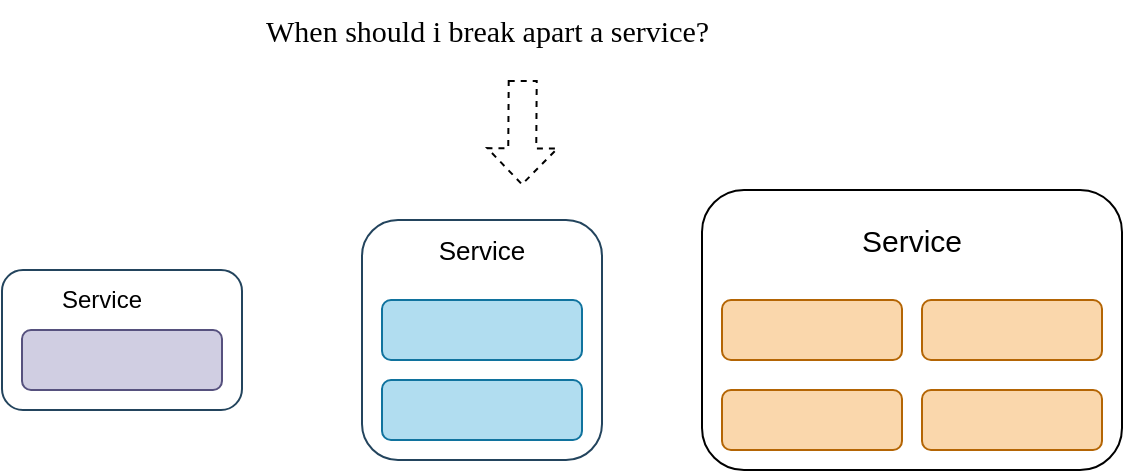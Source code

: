 <mxfile version="21.1.5" type="github">
  <diagram name="Page-1" id="zxt1cYOLVDK_c5PfSp7U">
    <mxGraphModel dx="794" dy="430" grid="1" gridSize="10" guides="1" tooltips="1" connect="1" arrows="1" fold="1" page="1" pageScale="1" pageWidth="850" pageHeight="1100" math="0" shadow="0">
      <root>
        <mxCell id="0" />
        <mxCell id="1" parent="0" />
        <mxCell id="74EbwkJGBuqtV74hHfCr-2" value="" style="rounded=1;whiteSpace=wrap;html=1;fillColor=none;strokeColor=#23445d;" vertex="1" parent="1">
          <mxGeometry x="180" y="145" width="120" height="70" as="geometry" />
        </mxCell>
        <mxCell id="74EbwkJGBuqtV74hHfCr-3" value="Service" style="text;html=1;strokeColor=none;fillColor=none;align=center;verticalAlign=middle;whiteSpace=wrap;rounded=0;" vertex="1" parent="1">
          <mxGeometry x="200" y="145" width="60" height="30" as="geometry" />
        </mxCell>
        <mxCell id="74EbwkJGBuqtV74hHfCr-7" value="" style="rounded=1;whiteSpace=wrap;html=1;fillColor=none;strokeColor=#23445d;" vertex="1" parent="1">
          <mxGeometry x="360" y="120" width="120" height="120" as="geometry" />
        </mxCell>
        <mxCell id="74EbwkJGBuqtV74hHfCr-8" value="" style="rounded=1;whiteSpace=wrap;html=1;fillColor=#b1ddf0;strokeColor=#10739e;" vertex="1" parent="1">
          <mxGeometry x="370" y="160" width="100" height="30" as="geometry" />
        </mxCell>
        <mxCell id="74EbwkJGBuqtV74hHfCr-9" value="" style="rounded=1;whiteSpace=wrap;html=1;fillColor=#b1ddf0;strokeColor=#10739e;" vertex="1" parent="1">
          <mxGeometry x="370" y="200" width="100" height="30" as="geometry" />
        </mxCell>
        <mxCell id="74EbwkJGBuqtV74hHfCr-10" value="&lt;font style=&quot;font-size: 13px;&quot;&gt;Service&lt;/font&gt;" style="text;html=1;strokeColor=none;fillColor=none;align=center;verticalAlign=middle;whiteSpace=wrap;rounded=0;" vertex="1" parent="1">
          <mxGeometry x="390" y="120" width="60" height="30" as="geometry" />
        </mxCell>
        <mxCell id="74EbwkJGBuqtV74hHfCr-12" value="" style="rounded=1;whiteSpace=wrap;html=1;" vertex="1" parent="1">
          <mxGeometry x="530" y="105" width="210" height="140" as="geometry" />
        </mxCell>
        <mxCell id="74EbwkJGBuqtV74hHfCr-13" value="" style="rounded=1;whiteSpace=wrap;html=1;fillColor=#fad7ac;strokeColor=#b46504;" vertex="1" parent="1">
          <mxGeometry x="540" y="160" width="90" height="30" as="geometry" />
        </mxCell>
        <mxCell id="74EbwkJGBuqtV74hHfCr-14" value="" style="rounded=1;whiteSpace=wrap;html=1;fillColor=#fad7ac;strokeColor=#b46504;" vertex="1" parent="1">
          <mxGeometry x="540" y="205" width="90" height="30" as="geometry" />
        </mxCell>
        <mxCell id="74EbwkJGBuqtV74hHfCr-16" value="" style="rounded=1;whiteSpace=wrap;html=1;fillColor=#fad7ac;strokeColor=#b46504;" vertex="1" parent="1">
          <mxGeometry x="640" y="160" width="90" height="30" as="geometry" />
        </mxCell>
        <mxCell id="74EbwkJGBuqtV74hHfCr-17" value="" style="rounded=1;whiteSpace=wrap;html=1;fillColor=#fad7ac;strokeColor=#b46504;" vertex="1" parent="1">
          <mxGeometry x="640" y="205" width="90" height="30" as="geometry" />
        </mxCell>
        <mxCell id="74EbwkJGBuqtV74hHfCr-18" value="&lt;font style=&quot;font-size: 15px;&quot;&gt;Service&lt;/font&gt;" style="text;html=1;strokeColor=none;fillColor=none;align=center;verticalAlign=middle;whiteSpace=wrap;rounded=0;" vertex="1" parent="1">
          <mxGeometry x="605" y="115" width="60" height="30" as="geometry" />
        </mxCell>
        <mxCell id="74EbwkJGBuqtV74hHfCr-19" value="" style="rounded=1;whiteSpace=wrap;html=1;fillColor=#d0cee2;strokeColor=#56517e;" vertex="1" parent="1">
          <mxGeometry x="190" y="175" width="100" height="30" as="geometry" />
        </mxCell>
        <mxCell id="74EbwkJGBuqtV74hHfCr-21" value="&lt;font style=&quot;font-size: 15px;&quot; face=&quot;Comic Sans MS&quot;&gt;When should i break apart a service?&lt;/font&gt;" style="text;html=1;strokeColor=none;fillColor=none;align=left;verticalAlign=middle;whiteSpace=wrap;rounded=0;" vertex="1" parent="1">
          <mxGeometry x="310" y="10" width="270" height="30" as="geometry" />
        </mxCell>
        <mxCell id="74EbwkJGBuqtV74hHfCr-22" value="" style="shape=flexArrow;endArrow=classic;html=1;rounded=0;width=14;endSize=5.67;entryX=0.472;entryY=-0.061;entryDx=0;entryDy=0;entryPerimeter=0;fillColor=default;fillStyle=dots;dashed=1;" edge="1" parent="1">
          <mxGeometry width="50" height="50" relative="1" as="geometry">
            <mxPoint x="440.36" y="50" as="sourcePoint" />
            <mxPoint x="440.0" y="102.68" as="targetPoint" />
          </mxGeometry>
        </mxCell>
      </root>
    </mxGraphModel>
  </diagram>
</mxfile>
